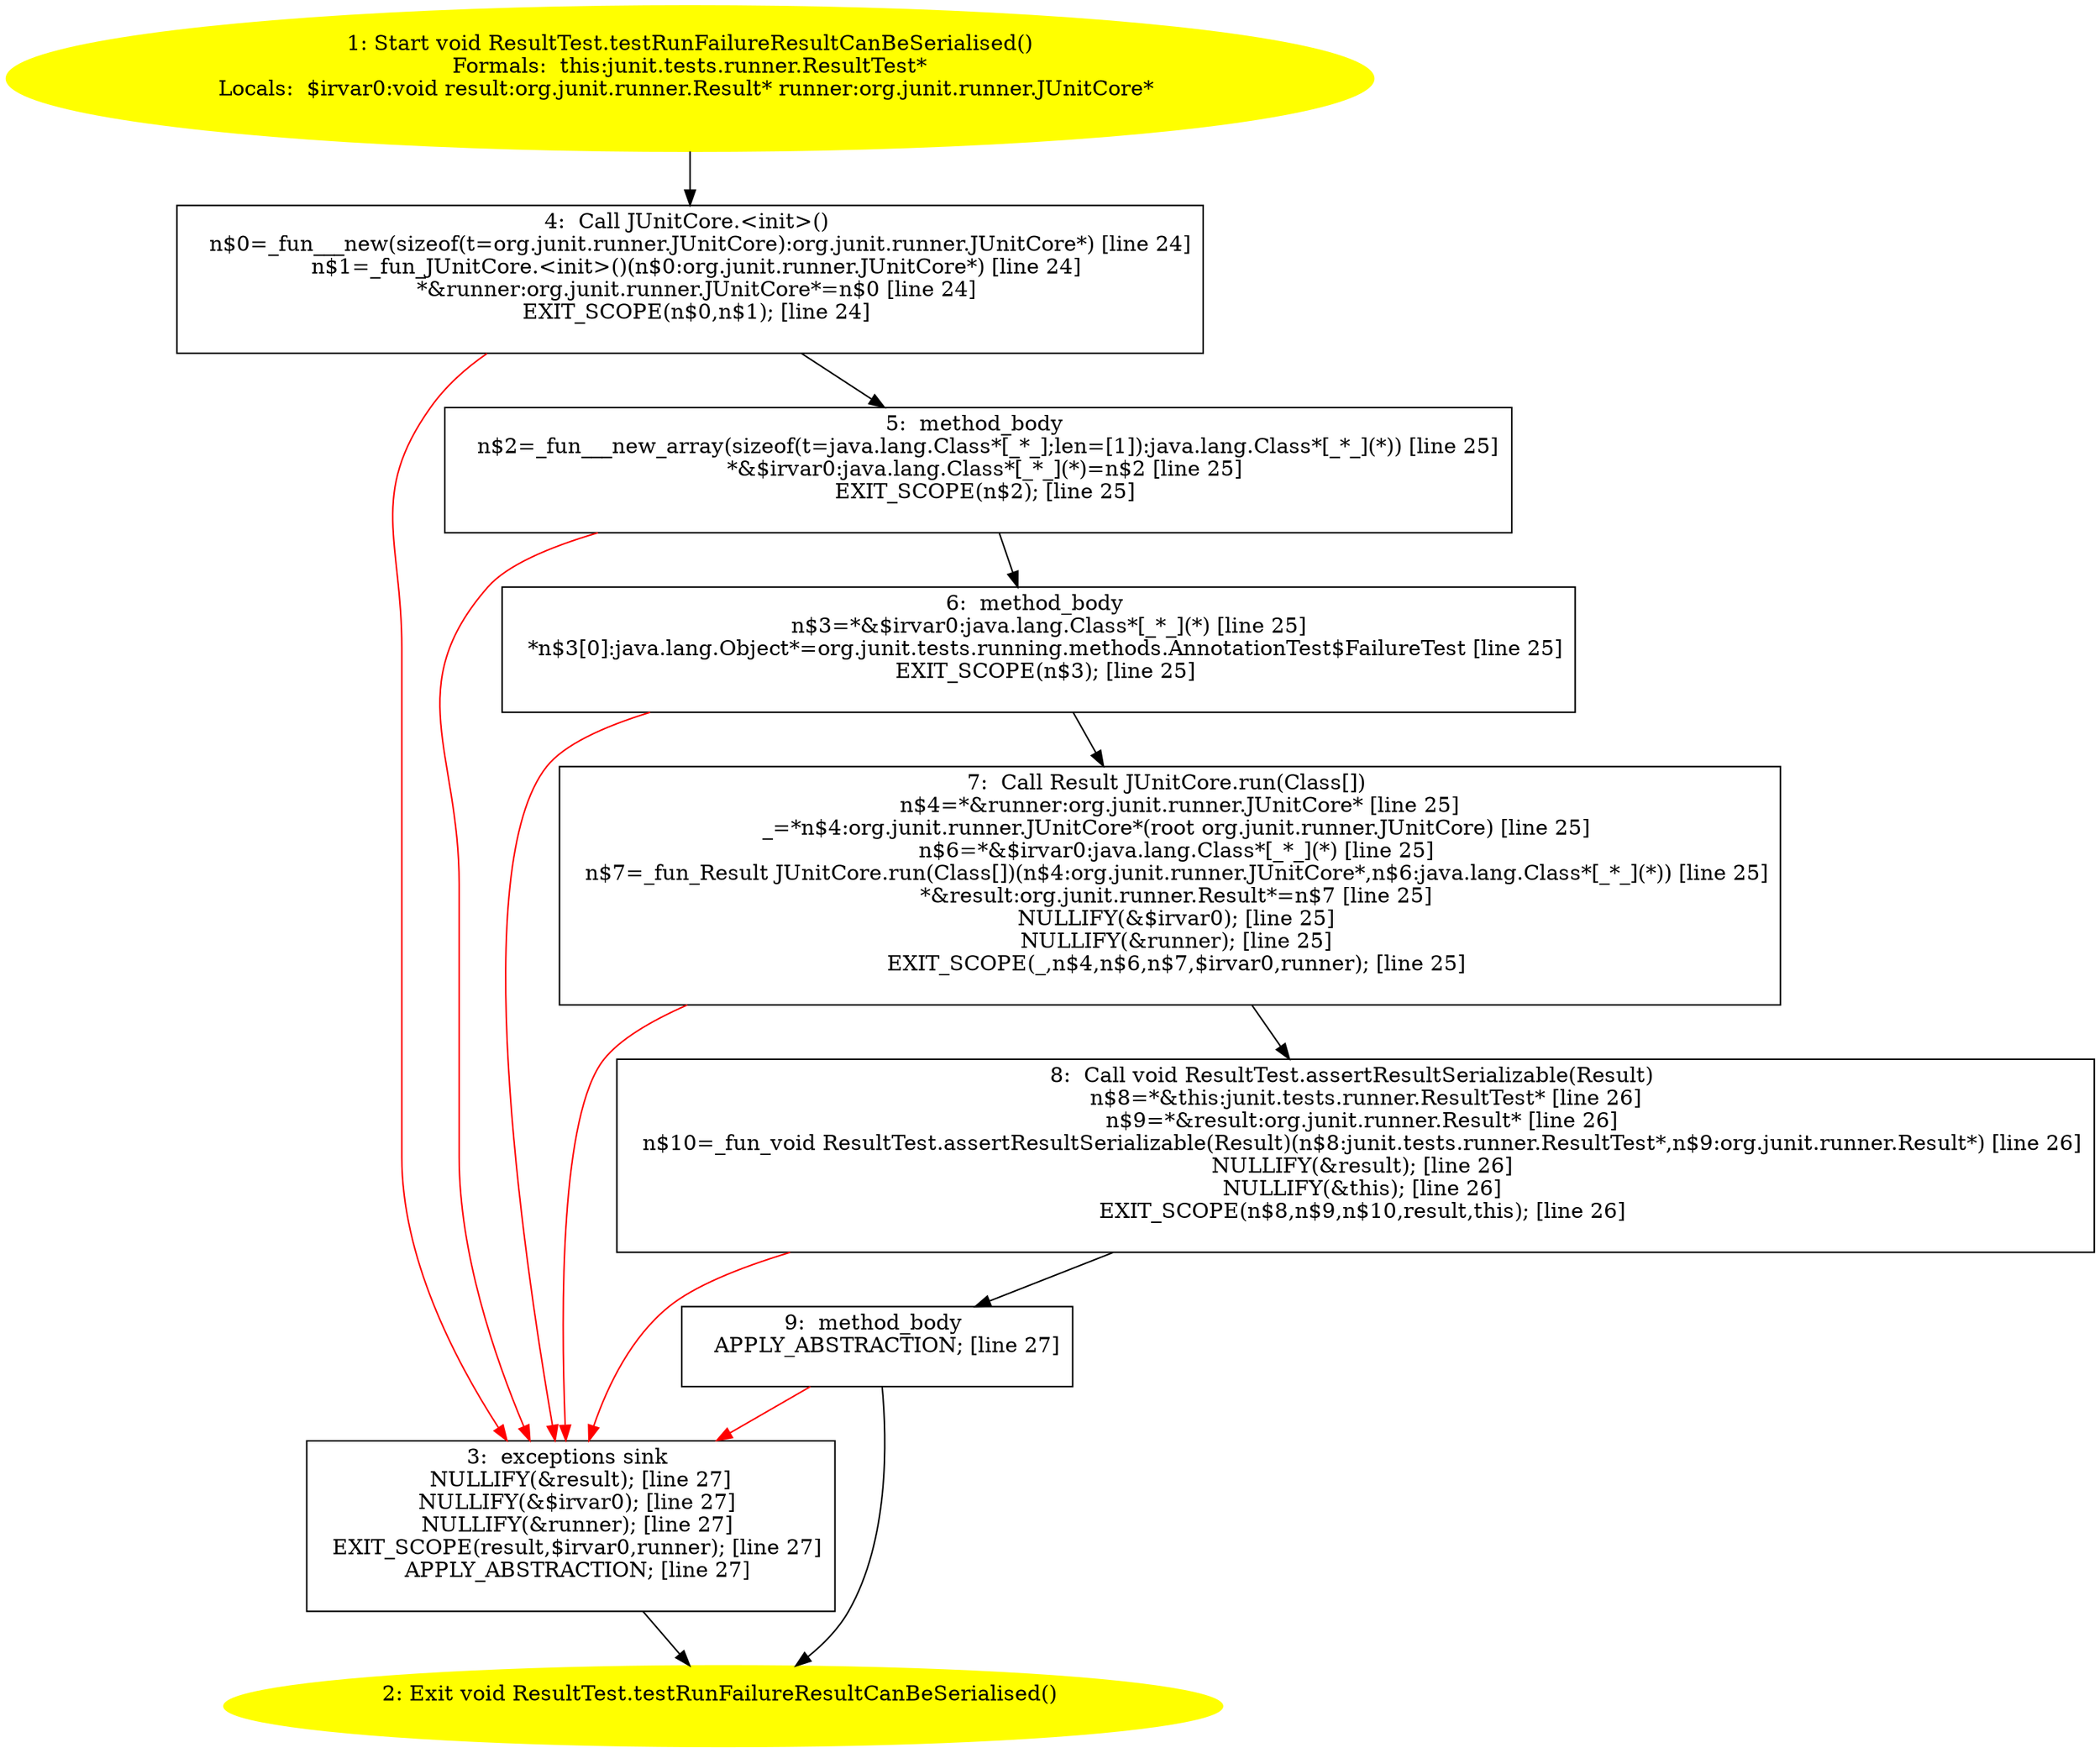 /* @generated */
digraph cfg {
"junit.tests.runner.ResultTest.testRunFailureResultCanBeSerialised():void.9350136837d985008c6299b211e9ba54_1" [label="1: Start void ResultTest.testRunFailureResultCanBeSerialised()\nFormals:  this:junit.tests.runner.ResultTest*\nLocals:  $irvar0:void result:org.junit.runner.Result* runner:org.junit.runner.JUnitCore* \n  " color=yellow style=filled]
	

	 "junit.tests.runner.ResultTest.testRunFailureResultCanBeSerialised():void.9350136837d985008c6299b211e9ba54_1" -> "junit.tests.runner.ResultTest.testRunFailureResultCanBeSerialised():void.9350136837d985008c6299b211e9ba54_4" ;
"junit.tests.runner.ResultTest.testRunFailureResultCanBeSerialised():void.9350136837d985008c6299b211e9ba54_2" [label="2: Exit void ResultTest.testRunFailureResultCanBeSerialised() \n  " color=yellow style=filled]
	

"junit.tests.runner.ResultTest.testRunFailureResultCanBeSerialised():void.9350136837d985008c6299b211e9ba54_3" [label="3:  exceptions sink \n   NULLIFY(&result); [line 27]\n  NULLIFY(&$irvar0); [line 27]\n  NULLIFY(&runner); [line 27]\n  EXIT_SCOPE(result,$irvar0,runner); [line 27]\n  APPLY_ABSTRACTION; [line 27]\n " shape="box"]
	

	 "junit.tests.runner.ResultTest.testRunFailureResultCanBeSerialised():void.9350136837d985008c6299b211e9ba54_3" -> "junit.tests.runner.ResultTest.testRunFailureResultCanBeSerialised():void.9350136837d985008c6299b211e9ba54_2" ;
"junit.tests.runner.ResultTest.testRunFailureResultCanBeSerialised():void.9350136837d985008c6299b211e9ba54_4" [label="4:  Call JUnitCore.<init>() \n   n$0=_fun___new(sizeof(t=org.junit.runner.JUnitCore):org.junit.runner.JUnitCore*) [line 24]\n  n$1=_fun_JUnitCore.<init>()(n$0:org.junit.runner.JUnitCore*) [line 24]\n  *&runner:org.junit.runner.JUnitCore*=n$0 [line 24]\n  EXIT_SCOPE(n$0,n$1); [line 24]\n " shape="box"]
	

	 "junit.tests.runner.ResultTest.testRunFailureResultCanBeSerialised():void.9350136837d985008c6299b211e9ba54_4" -> "junit.tests.runner.ResultTest.testRunFailureResultCanBeSerialised():void.9350136837d985008c6299b211e9ba54_5" ;
	 "junit.tests.runner.ResultTest.testRunFailureResultCanBeSerialised():void.9350136837d985008c6299b211e9ba54_4" -> "junit.tests.runner.ResultTest.testRunFailureResultCanBeSerialised():void.9350136837d985008c6299b211e9ba54_3" [color="red" ];
"junit.tests.runner.ResultTest.testRunFailureResultCanBeSerialised():void.9350136837d985008c6299b211e9ba54_5" [label="5:  method_body \n   n$2=_fun___new_array(sizeof(t=java.lang.Class*[_*_];len=[1]):java.lang.Class*[_*_](*)) [line 25]\n  *&$irvar0:java.lang.Class*[_*_](*)=n$2 [line 25]\n  EXIT_SCOPE(n$2); [line 25]\n " shape="box"]
	

	 "junit.tests.runner.ResultTest.testRunFailureResultCanBeSerialised():void.9350136837d985008c6299b211e9ba54_5" -> "junit.tests.runner.ResultTest.testRunFailureResultCanBeSerialised():void.9350136837d985008c6299b211e9ba54_6" ;
	 "junit.tests.runner.ResultTest.testRunFailureResultCanBeSerialised():void.9350136837d985008c6299b211e9ba54_5" -> "junit.tests.runner.ResultTest.testRunFailureResultCanBeSerialised():void.9350136837d985008c6299b211e9ba54_3" [color="red" ];
"junit.tests.runner.ResultTest.testRunFailureResultCanBeSerialised():void.9350136837d985008c6299b211e9ba54_6" [label="6:  method_body \n   n$3=*&$irvar0:java.lang.Class*[_*_](*) [line 25]\n  *n$3[0]:java.lang.Object*=org.junit.tests.running.methods.AnnotationTest$FailureTest [line 25]\n  EXIT_SCOPE(n$3); [line 25]\n " shape="box"]
	

	 "junit.tests.runner.ResultTest.testRunFailureResultCanBeSerialised():void.9350136837d985008c6299b211e9ba54_6" -> "junit.tests.runner.ResultTest.testRunFailureResultCanBeSerialised():void.9350136837d985008c6299b211e9ba54_7" ;
	 "junit.tests.runner.ResultTest.testRunFailureResultCanBeSerialised():void.9350136837d985008c6299b211e9ba54_6" -> "junit.tests.runner.ResultTest.testRunFailureResultCanBeSerialised():void.9350136837d985008c6299b211e9ba54_3" [color="red" ];
"junit.tests.runner.ResultTest.testRunFailureResultCanBeSerialised():void.9350136837d985008c6299b211e9ba54_7" [label="7:  Call Result JUnitCore.run(Class[]) \n   n$4=*&runner:org.junit.runner.JUnitCore* [line 25]\n  _=*n$4:org.junit.runner.JUnitCore*(root org.junit.runner.JUnitCore) [line 25]\n  n$6=*&$irvar0:java.lang.Class*[_*_](*) [line 25]\n  n$7=_fun_Result JUnitCore.run(Class[])(n$4:org.junit.runner.JUnitCore*,n$6:java.lang.Class*[_*_](*)) [line 25]\n  *&result:org.junit.runner.Result*=n$7 [line 25]\n  NULLIFY(&$irvar0); [line 25]\n  NULLIFY(&runner); [line 25]\n  EXIT_SCOPE(_,n$4,n$6,n$7,$irvar0,runner); [line 25]\n " shape="box"]
	

	 "junit.tests.runner.ResultTest.testRunFailureResultCanBeSerialised():void.9350136837d985008c6299b211e9ba54_7" -> "junit.tests.runner.ResultTest.testRunFailureResultCanBeSerialised():void.9350136837d985008c6299b211e9ba54_8" ;
	 "junit.tests.runner.ResultTest.testRunFailureResultCanBeSerialised():void.9350136837d985008c6299b211e9ba54_7" -> "junit.tests.runner.ResultTest.testRunFailureResultCanBeSerialised():void.9350136837d985008c6299b211e9ba54_3" [color="red" ];
"junit.tests.runner.ResultTest.testRunFailureResultCanBeSerialised():void.9350136837d985008c6299b211e9ba54_8" [label="8:  Call void ResultTest.assertResultSerializable(Result) \n   n$8=*&this:junit.tests.runner.ResultTest* [line 26]\n  n$9=*&result:org.junit.runner.Result* [line 26]\n  n$10=_fun_void ResultTest.assertResultSerializable(Result)(n$8:junit.tests.runner.ResultTest*,n$9:org.junit.runner.Result*) [line 26]\n  NULLIFY(&result); [line 26]\n  NULLIFY(&this); [line 26]\n  EXIT_SCOPE(n$8,n$9,n$10,result,this); [line 26]\n " shape="box"]
	

	 "junit.tests.runner.ResultTest.testRunFailureResultCanBeSerialised():void.9350136837d985008c6299b211e9ba54_8" -> "junit.tests.runner.ResultTest.testRunFailureResultCanBeSerialised():void.9350136837d985008c6299b211e9ba54_9" ;
	 "junit.tests.runner.ResultTest.testRunFailureResultCanBeSerialised():void.9350136837d985008c6299b211e9ba54_8" -> "junit.tests.runner.ResultTest.testRunFailureResultCanBeSerialised():void.9350136837d985008c6299b211e9ba54_3" [color="red" ];
"junit.tests.runner.ResultTest.testRunFailureResultCanBeSerialised():void.9350136837d985008c6299b211e9ba54_9" [label="9:  method_body \n   APPLY_ABSTRACTION; [line 27]\n " shape="box"]
	

	 "junit.tests.runner.ResultTest.testRunFailureResultCanBeSerialised():void.9350136837d985008c6299b211e9ba54_9" -> "junit.tests.runner.ResultTest.testRunFailureResultCanBeSerialised():void.9350136837d985008c6299b211e9ba54_2" ;
	 "junit.tests.runner.ResultTest.testRunFailureResultCanBeSerialised():void.9350136837d985008c6299b211e9ba54_9" -> "junit.tests.runner.ResultTest.testRunFailureResultCanBeSerialised():void.9350136837d985008c6299b211e9ba54_3" [color="red" ];
}
